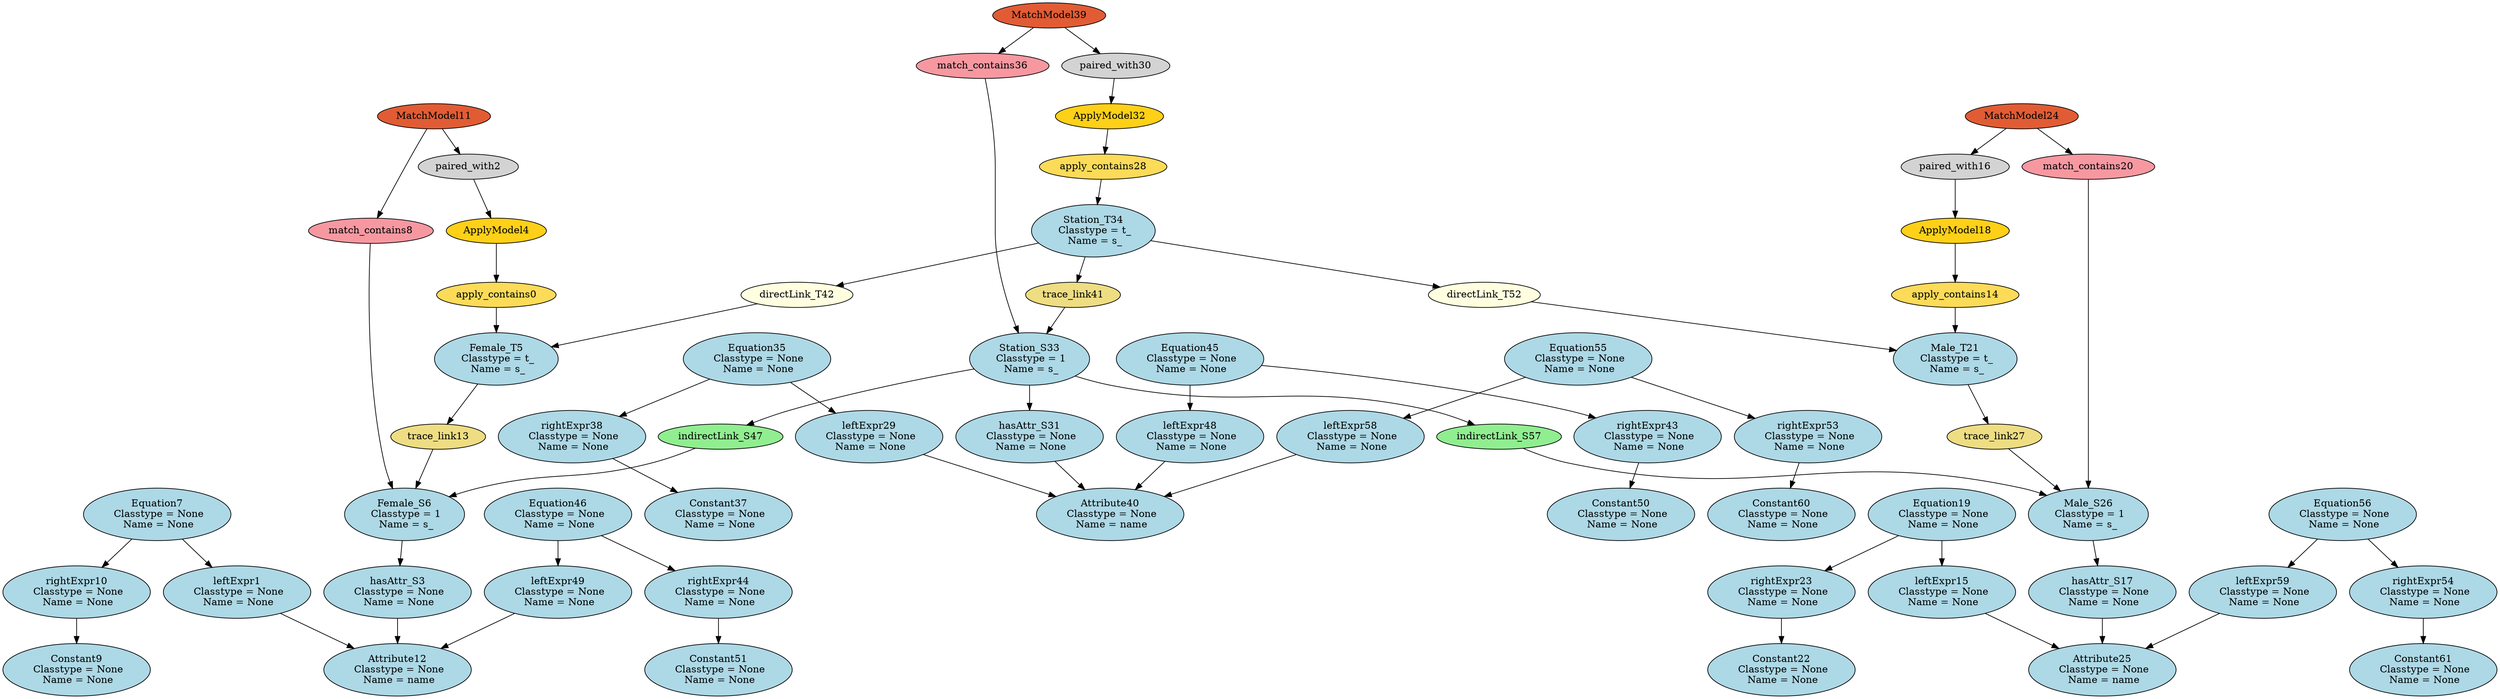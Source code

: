 digraph HEmptyPathCondition_HF2F_HM2M_HS2S_HSF2SF_HSM2SM {
apply_contains0 [style=filled, fillcolor="#FCDB58"];
"leftExpr1\n Classtype = None\n Name = None" [style=filled, fillcolor=lightblue];
paired_with2 [style=filled, fillcolor=lightgray];
"hasAttr_S3\n Classtype = None\n Name = None" [style=filled, fillcolor=lightblue];
ApplyModel4 [style=filled, fillcolor="#FED017"];
"Female_T5\n Classtype = t_\n Name = s_" [style=filled, fillcolor=lightblue];
"Female_S6\n Classtype = 1\n Name = s_" [style=filled, fillcolor=lightblue];
"Equation7\n Classtype = None\n Name = None" [style=filled, fillcolor=lightblue];
match_contains8 [style=filled, fillcolor="#F798A1"];
"Constant9\n Classtype = None\n Name = None" [style=filled, fillcolor=lightblue];
"rightExpr10\n Classtype = None\n Name = None" [style=filled, fillcolor=lightblue];
MatchModel11 [style=filled, fillcolor="#E15C34"];
"Attribute12\n Classtype = None\n Name = name" [style=filled, fillcolor=lightblue];
trace_link13 [style=filled, fillcolor=lightgoldenrod];
apply_contains14 [style=filled, fillcolor="#FCDB58"];
"leftExpr15\n Classtype = None\n Name = None" [style=filled, fillcolor=lightblue];
paired_with16 [style=filled, fillcolor=lightgray];
"hasAttr_S17\n Classtype = None\n Name = None" [style=filled, fillcolor=lightblue];
ApplyModel18 [style=filled, fillcolor="#FED017"];
"Equation19\n Classtype = None\n Name = None" [style=filled, fillcolor=lightblue];
match_contains20 [style=filled, fillcolor="#F798A1"];
"Male_T21\n Classtype = t_\n Name = s_" [style=filled, fillcolor=lightblue];
"Constant22\n Classtype = None\n Name = None" [style=filled, fillcolor=lightblue];
"rightExpr23\n Classtype = None\n Name = None" [style=filled, fillcolor=lightblue];
MatchModel24 [style=filled, fillcolor="#E15C34"];
"Attribute25\n Classtype = None\n Name = name" [style=filled, fillcolor=lightblue];
"Male_S26\n Classtype = 1\n Name = s_" [style=filled, fillcolor=lightblue];
trace_link27 [style=filled, fillcolor=lightgoldenrod];
apply_contains28 [style=filled, fillcolor="#FCDB58"];
"leftExpr29\n Classtype = None\n Name = None" [style=filled, fillcolor=lightblue];
paired_with30 [style=filled, fillcolor=lightgray];
"hasAttr_S31\n Classtype = None\n Name = None" [style=filled, fillcolor=lightblue];
ApplyModel32 [style=filled, fillcolor="#FED017"];
"Station_S33\n Classtype = 1\n Name = s_" [style=filled, fillcolor=lightblue];
"Station_T34\n Classtype = t_\n Name = s_" [style=filled, fillcolor=lightblue];
"Equation35\n Classtype = None\n Name = None" [style=filled, fillcolor=lightblue];
match_contains36 [style=filled, fillcolor="#F798A1"];
"Constant37\n Classtype = None\n Name = None" [style=filled, fillcolor=lightblue];
"rightExpr38\n Classtype = None\n Name = None" [style=filled, fillcolor=lightblue];
MatchModel39 [style=filled, fillcolor="#E15C34"];
"Attribute40\n Classtype = None\n Name = name" [style=filled, fillcolor=lightblue];
trace_link41 [style=filled, fillcolor=lightgoldenrod];
"directLink_T42\n" [style=filled, fillcolor=lightyellow];
"rightExpr43\n Classtype = None\n Name = None" [style=filled, fillcolor=lightblue];
"rightExpr44\n Classtype = None\n Name = None" [style=filled, fillcolor=lightblue];
"Equation45\n Classtype = None\n Name = None" [style=filled, fillcolor=lightblue];
"Equation46\n Classtype = None\n Name = None" [style=filled, fillcolor=lightblue];
indirectLink_S47 [style=filled, fillcolor=lightgreen];
"leftExpr48\n Classtype = None\n Name = None" [style=filled, fillcolor=lightblue];
"leftExpr49\n Classtype = None\n Name = None" [style=filled, fillcolor=lightblue];
"Constant50\n Classtype = None\n Name = None" [style=filled, fillcolor=lightblue];
"Constant51\n Classtype = None\n Name = None" [style=filled, fillcolor=lightblue];
"directLink_T52\n" [style=filled, fillcolor=lightyellow];
"rightExpr53\n Classtype = None\n Name = None" [style=filled, fillcolor=lightblue];
"rightExpr54\n Classtype = None\n Name = None" [style=filled, fillcolor=lightblue];
"Equation55\n Classtype = None\n Name = None" [style=filled, fillcolor=lightblue];
"Equation56\n Classtype = None\n Name = None" [style=filled, fillcolor=lightblue];
indirectLink_S57 [style=filled, fillcolor=lightgreen];
"leftExpr58\n Classtype = None\n Name = None" [style=filled, fillcolor=lightblue];
"leftExpr59\n Classtype = None\n Name = None" [style=filled, fillcolor=lightblue];
"Constant60\n Classtype = None\n Name = None" [style=filled, fillcolor=lightblue];
"Constant61\n Classtype = None\n Name = None" [style=filled, fillcolor=lightblue];
ApplyModel4 -> apply_contains0;
apply_contains0 -> "Female_T5\n Classtype = t_\n Name = s_";
"Equation7\n Classtype = None\n Name = None" -> "leftExpr1\n Classtype = None\n Name = None";
"leftExpr1\n Classtype = None\n Name = None" -> "Attribute12\n Classtype = None\n Name = name";
MatchModel11 -> paired_with2;
paired_with2 -> ApplyModel4;
"Female_S6\n Classtype = 1\n Name = s_" -> "hasAttr_S3\n Classtype = None\n Name = None";
"hasAttr_S3\n Classtype = None\n Name = None" -> "Attribute12\n Classtype = None\n Name = name";
match_contains8 -> "Female_S6\n Classtype = 1\n Name = s_";
"Equation7\n Classtype = None\n Name = None" -> "rightExpr10\n Classtype = None\n Name = None";
MatchModel11 -> match_contains8;
"rightExpr10\n Classtype = None\n Name = None" -> "Constant9\n Classtype = None\n Name = None";
trace_link13 -> "Female_S6\n Classtype = 1\n Name = s_";
"Female_T5\n Classtype = t_\n Name = s_" -> trace_link13;
ApplyModel18 -> apply_contains14;
apply_contains14 -> "Male_T21\n Classtype = t_\n Name = s_";
"Equation19\n Classtype = None\n Name = None" -> "leftExpr15\n Classtype = None\n Name = None";
"leftExpr15\n Classtype = None\n Name = None" -> "Attribute25\n Classtype = None\n Name = name";
MatchModel24 -> paired_with16;
paired_with16 -> ApplyModel18;
"Male_S26\n Classtype = 1\n Name = s_" -> "hasAttr_S17\n Classtype = None\n Name = None";
"hasAttr_S17\n Classtype = None\n Name = None" -> "Attribute25\n Classtype = None\n Name = name";
"Equation19\n Classtype = None\n Name = None" -> "rightExpr23\n Classtype = None\n Name = None";
MatchModel24 -> match_contains20;
match_contains20 -> "Male_S26\n Classtype = 1\n Name = s_";
"rightExpr23\n Classtype = None\n Name = None" -> "Constant22\n Classtype = None\n Name = None";
trace_link27 -> "Male_S26\n Classtype = 1\n Name = s_";
"Male_T21\n Classtype = t_\n Name = s_" -> trace_link27;
ApplyModel32 -> apply_contains28;
apply_contains28 -> "Station_T34\n Classtype = t_\n Name = s_";
"Equation35\n Classtype = None\n Name = None" -> "leftExpr29\n Classtype = None\n Name = None";
"leftExpr29\n Classtype = None\n Name = None" -> "Attribute40\n Classtype = None\n Name = name";
MatchModel39 -> paired_with30;
paired_with30 -> ApplyModel32;
"Station_S33\n Classtype = 1\n Name = s_" -> "hasAttr_S31\n Classtype = None\n Name = None";
"hasAttr_S31\n Classtype = None\n Name = None" -> "Attribute40\n Classtype = None\n Name = name";
match_contains36 -> "Station_S33\n Classtype = 1\n Name = s_";
"Equation35\n Classtype = None\n Name = None" -> "rightExpr38\n Classtype = None\n Name = None";
MatchModel39 -> match_contains36;
"rightExpr38\n Classtype = None\n Name = None" -> "Constant37\n Classtype = None\n Name = None";
trace_link41 -> "Station_S33\n Classtype = 1\n Name = s_";
"Station_T34\n Classtype = t_\n Name = s_" -> trace_link41;
"Station_S33\n Classtype = 1\n Name = s_" -> indirectLink_S47;
indirectLink_S47 -> "Female_S6\n Classtype = 1\n Name = s_";
"Equation45\n Classtype = None\n Name = None" -> "rightExpr43\n Classtype = None\n Name = None";
"Equation45\n Classtype = None\n Name = None" -> "leftExpr48\n Classtype = None\n Name = None";
"rightExpr43\n Classtype = None\n Name = None" -> "Constant50\n Classtype = None\n Name = None";
"Equation46\n Classtype = None\n Name = None" -> "rightExpr44\n Classtype = None\n Name = None";
"Equation46\n Classtype = None\n Name = None" -> "leftExpr49\n Classtype = None\n Name = None";
"rightExpr44\n Classtype = None\n Name = None" -> "Constant51\n Classtype = None\n Name = None";
"leftExpr48\n Classtype = None\n Name = None" -> "Attribute40\n Classtype = None\n Name = name";
"leftExpr49\n Classtype = None\n Name = None" -> "Attribute12\n Classtype = None\n Name = name";
"Station_T34\n Classtype = t_\n Name = s_" -> "directLink_T42\n";
"directLink_T42\n" -> "Female_T5\n Classtype = t_\n Name = s_";
"Station_S33\n Classtype = 1\n Name = s_" -> indirectLink_S57;
indirectLink_S57 -> "Male_S26\n Classtype = 1\n Name = s_";
"Station_T34\n Classtype = t_\n Name = s_" -> "directLink_T52\n";
"directLink_T52\n" -> "Male_T21\n Classtype = t_\n Name = s_";
"Equation55\n Classtype = None\n Name = None" -> "rightExpr53\n Classtype = None\n Name = None";
"Equation55\n Classtype = None\n Name = None" -> "leftExpr58\n Classtype = None\n Name = None";
"rightExpr53\n Classtype = None\n Name = None" -> "Constant60\n Classtype = None\n Name = None";
"Equation56\n Classtype = None\n Name = None" -> "rightExpr54\n Classtype = None\n Name = None";
"Equation56\n Classtype = None\n Name = None" -> "leftExpr59\n Classtype = None\n Name = None";
"rightExpr54\n Classtype = None\n Name = None" -> "Constant61\n Classtype = None\n Name = None";
"leftExpr58\n Classtype = None\n Name = None" -> "Attribute40\n Classtype = None\n Name = name";
"leftExpr59\n Classtype = None\n Name = None" -> "Attribute25\n Classtype = None\n Name = name";
}
